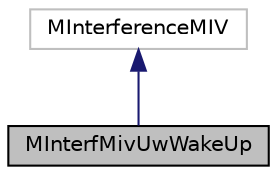 digraph "MInterfMivUwWakeUp"
{
 // LATEX_PDF_SIZE
  edge [fontname="Helvetica",fontsize="10",labelfontname="Helvetica",labelfontsize="10"];
  node [fontname="Helvetica",fontsize="10",shape=record];
  Node1 [label="MInterfMivUwWakeUp",height=0.2,width=0.4,color="black", fillcolor="grey75", style="filled", fontcolor="black",tooltip="Class that describe the interference model for the Tone channel."];
  Node2 -> Node1 [dir="back",color="midnightblue",fontsize="10",style="solid",fontname="Helvetica"];
  Node2 [label="MInterferenceMIV",height=0.2,width=0.4,color="grey75", fillcolor="white", style="filled",tooltip=" "];
}
